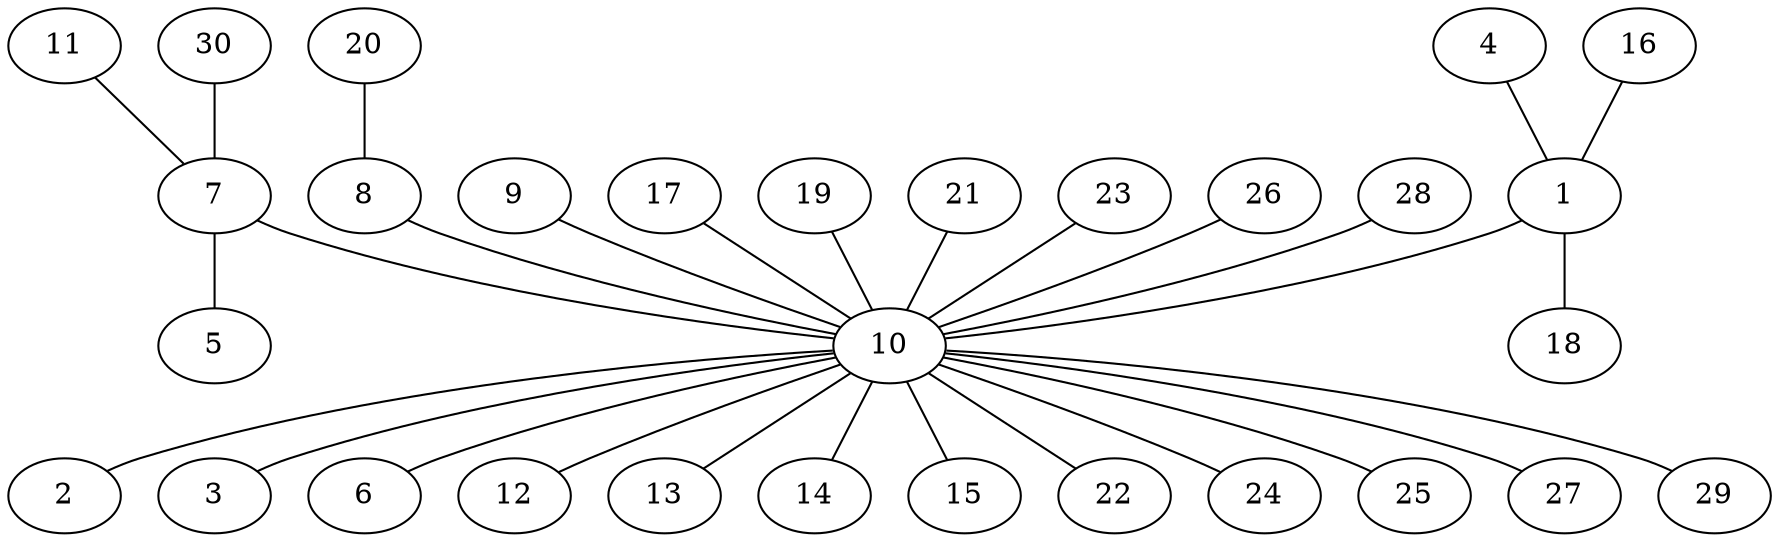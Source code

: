 graph x {
1 -- 10
7 -- 10
8 -- 10
9 -- 10
10 -- 2
10 -- 3
10 -- 6
10 -- 12
10 -- 13
10 -- 14
10 -- 15
10 -- 22
10 -- 24
10 -- 25
10 -- 27
10 -- 29
17 -- 10
19 -- 10
21 -- 10
23 -- 10
26 -- 10
28 -- 10
1 -- 18
4 -- 1
16 -- 1
7 -- 5
11 -- 7
30 -- 7
20 -- 8
}